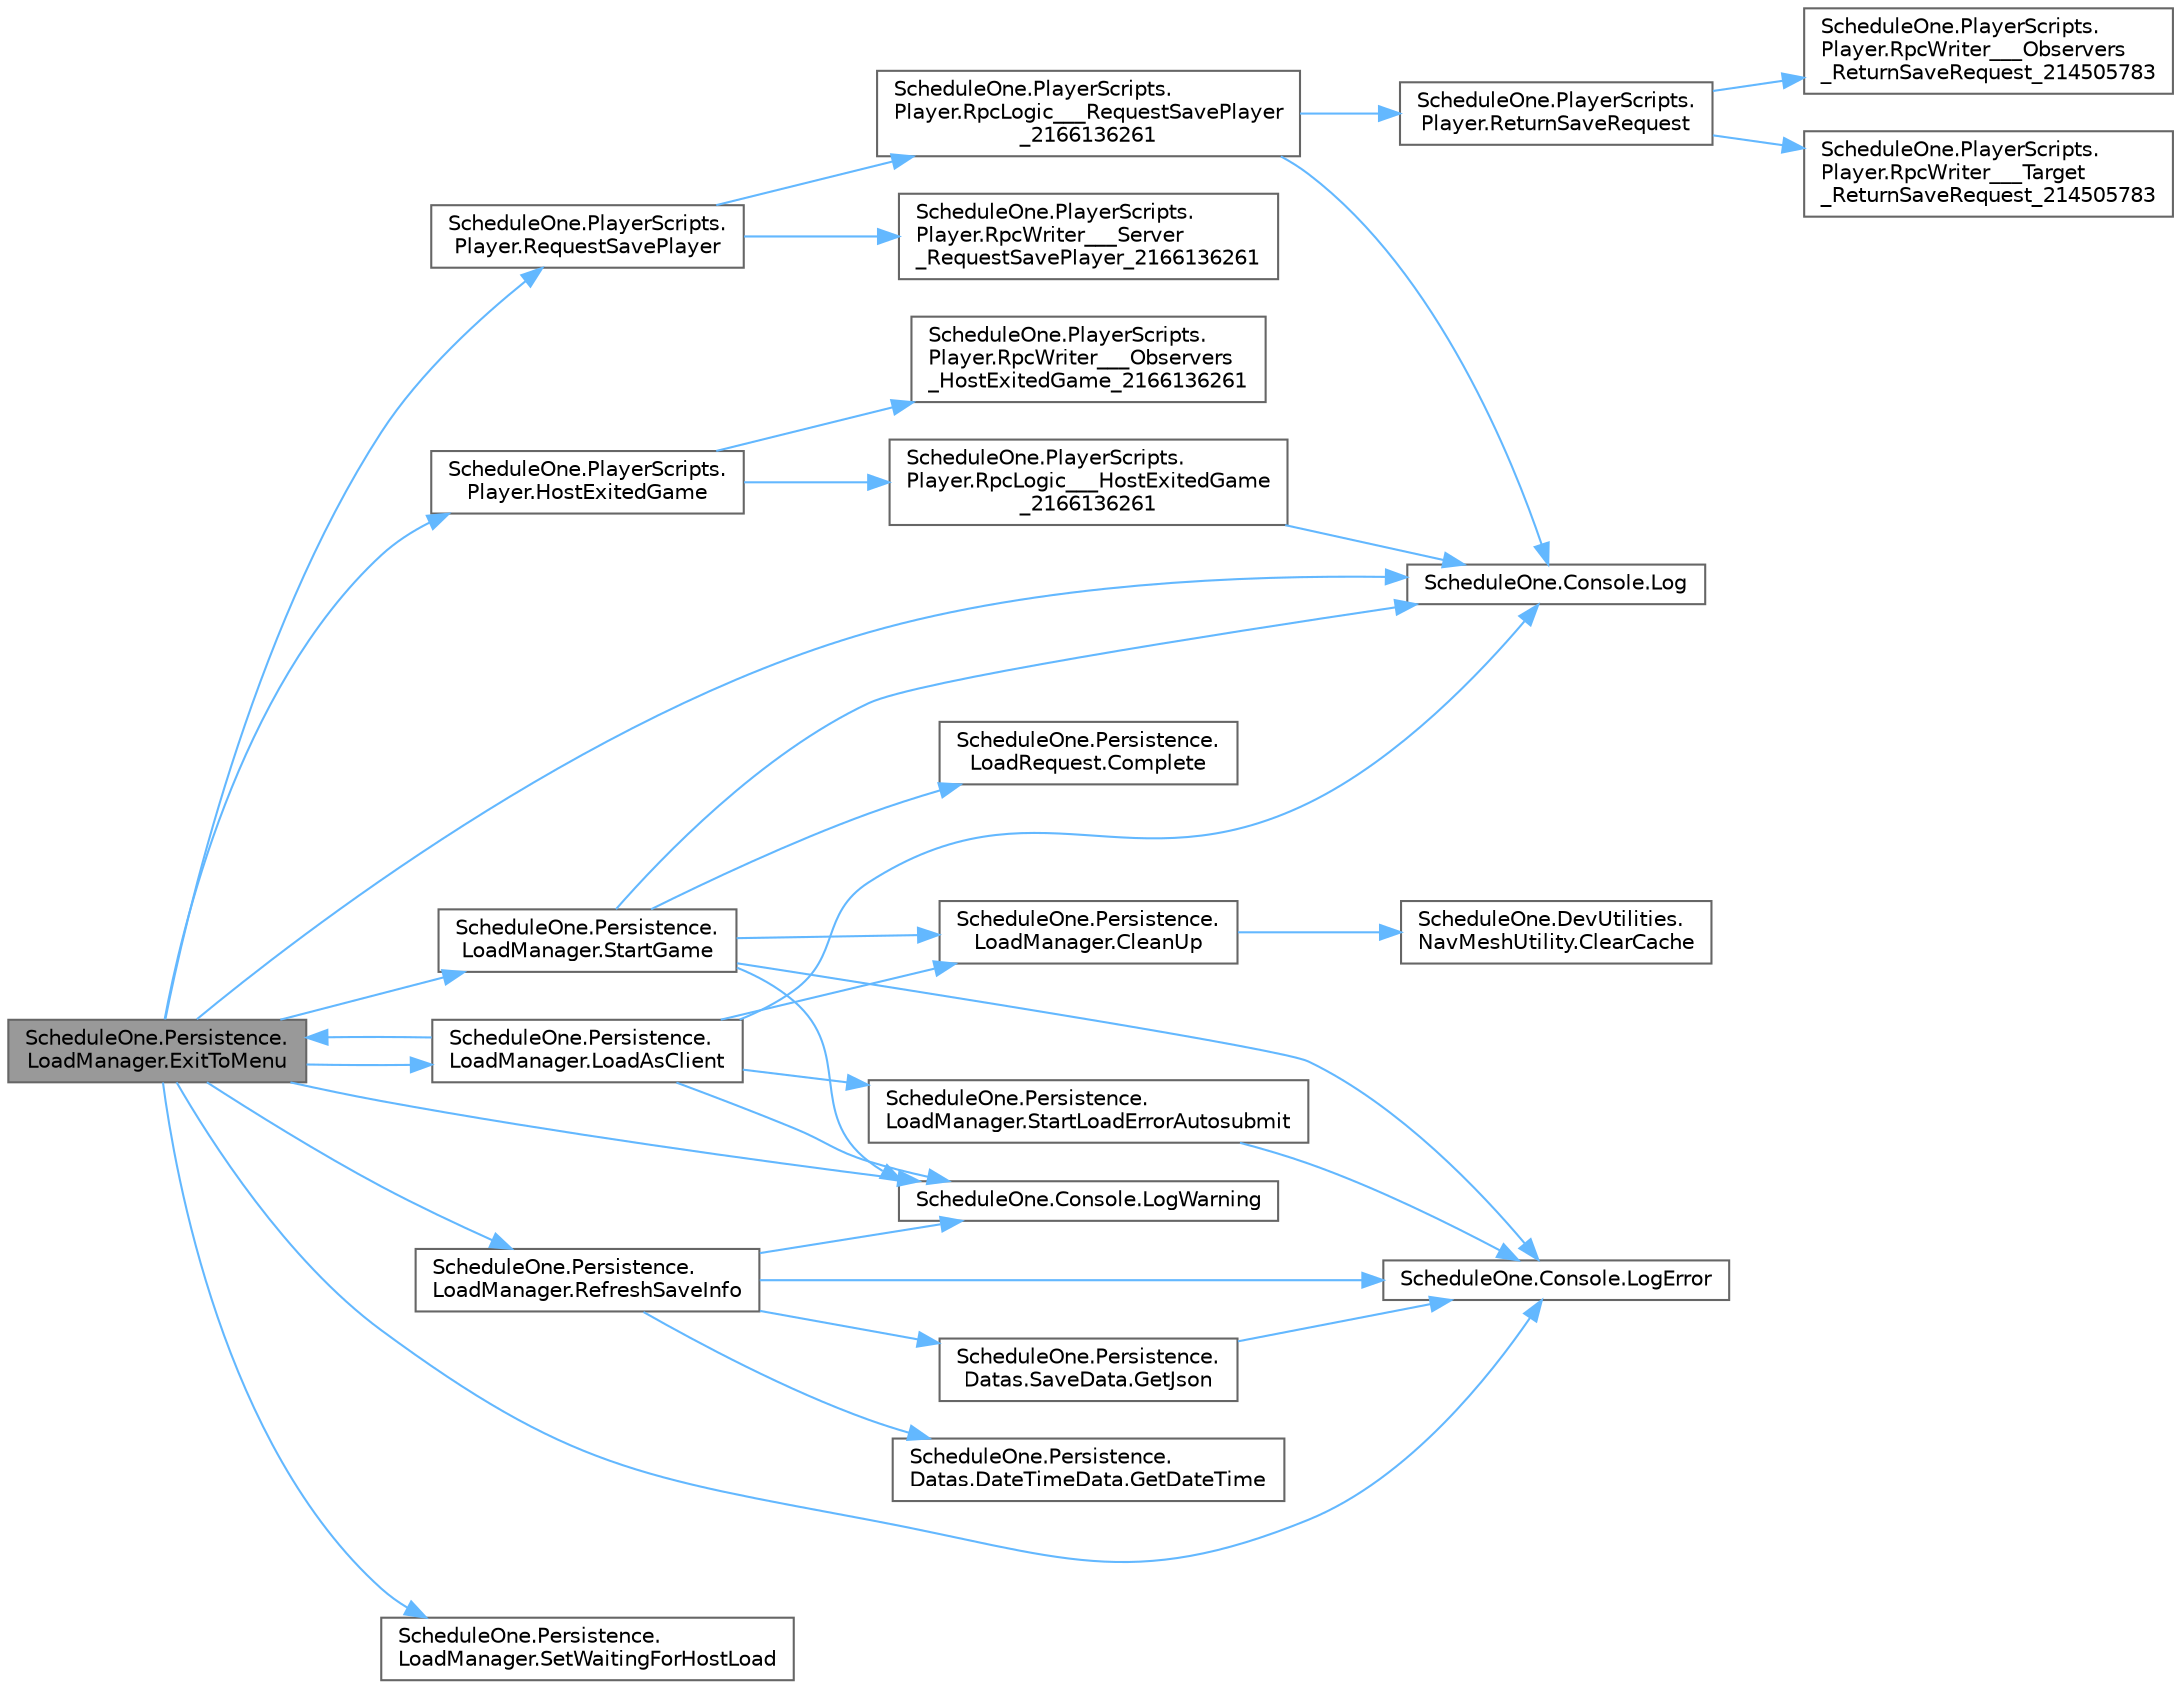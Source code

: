 digraph "ScheduleOne.Persistence.LoadManager.ExitToMenu"
{
 // LATEX_PDF_SIZE
  bgcolor="transparent";
  edge [fontname=Helvetica,fontsize=10,labelfontname=Helvetica,labelfontsize=10];
  node [fontname=Helvetica,fontsize=10,shape=box,height=0.2,width=0.4];
  rankdir="LR";
  Node1 [id="Node000001",label="ScheduleOne.Persistence.\lLoadManager.ExitToMenu",height=0.2,width=0.4,color="gray40", fillcolor="grey60", style="filled", fontcolor="black",tooltip=" "];
  Node1 -> Node2 [id="edge1_Node000001_Node000002",color="steelblue1",style="solid",tooltip=" "];
  Node2 [id="Node000002",label="ScheduleOne.PlayerScripts.\lPlayer.HostExitedGame",height=0.2,width=0.4,color="grey40", fillcolor="white", style="filled",URL="$class_schedule_one_1_1_player_scripts_1_1_player.html#a1c7aa353f4d3928583457aa8fe2a6802",tooltip=" "];
  Node2 -> Node3 [id="edge2_Node000002_Node000003",color="steelblue1",style="solid",tooltip=" "];
  Node3 [id="Node000003",label="ScheduleOne.PlayerScripts.\lPlayer.RpcLogic___HostExitedGame\l_2166136261",height=0.2,width=0.4,color="grey40", fillcolor="white", style="filled",URL="$class_schedule_one_1_1_player_scripts_1_1_player.html#ab25cd18387381b8d336b8a74f4d9fc63",tooltip=" "];
  Node3 -> Node4 [id="edge3_Node000003_Node000004",color="steelblue1",style="solid",tooltip=" "];
  Node4 [id="Node000004",label="ScheduleOne.Console.Log",height=0.2,width=0.4,color="grey40", fillcolor="white", style="filled",URL="$class_schedule_one_1_1_console.html#afb218907244d12f7d08b1c1831fa1f8c",tooltip=" "];
  Node2 -> Node5 [id="edge4_Node000002_Node000005",color="steelblue1",style="solid",tooltip=" "];
  Node5 [id="Node000005",label="ScheduleOne.PlayerScripts.\lPlayer.RpcWriter___Observers\l_HostExitedGame_2166136261",height=0.2,width=0.4,color="grey40", fillcolor="white", style="filled",URL="$class_schedule_one_1_1_player_scripts_1_1_player.html#a44b0b9631c83609acac1b049ec7fc069",tooltip=" "];
  Node1 -> Node6 [id="edge5_Node000001_Node000006",color="steelblue1",style="solid",tooltip=" "];
  Node6 [id="Node000006",label="ScheduleOne.Persistence.\lLoadManager.LoadAsClient",height=0.2,width=0.4,color="grey40", fillcolor="white", style="filled",URL="$class_schedule_one_1_1_persistence_1_1_load_manager.html#aa8e4cfc7c30c7b83d4a3eba496d16d6c",tooltip=" "];
  Node6 -> Node7 [id="edge6_Node000006_Node000007",color="steelblue1",style="solid",tooltip=" "];
  Node7 [id="Node000007",label="ScheduleOne.Persistence.\lLoadManager.CleanUp",height=0.2,width=0.4,color="grey40", fillcolor="white", style="filled",URL="$class_schedule_one_1_1_persistence_1_1_load_manager.html#ad8e5e813f109cbf66536e0a5d5fc7a8a",tooltip=" "];
  Node7 -> Node8 [id="edge7_Node000007_Node000008",color="steelblue1",style="solid",tooltip=" "];
  Node8 [id="Node000008",label="ScheduleOne.DevUtilities.\lNavMeshUtility.ClearCache",height=0.2,width=0.4,color="grey40", fillcolor="white", style="filled",URL="$class_schedule_one_1_1_dev_utilities_1_1_nav_mesh_utility.html#a02b6ecb1059e46e6cc5fea613d5265f3",tooltip=" "];
  Node6 -> Node1 [id="edge8_Node000006_Node000001",color="steelblue1",style="solid",tooltip=" "];
  Node6 -> Node4 [id="edge9_Node000006_Node000004",color="steelblue1",style="solid",tooltip=" "];
  Node6 -> Node9 [id="edge10_Node000006_Node000009",color="steelblue1",style="solid",tooltip=" "];
  Node9 [id="Node000009",label="ScheduleOne.Console.LogWarning",height=0.2,width=0.4,color="grey40", fillcolor="white", style="filled",URL="$class_schedule_one_1_1_console.html#a4af4a471d16b1029b44a8121bf41d45c",tooltip=" "];
  Node6 -> Node10 [id="edge11_Node000006_Node000010",color="steelblue1",style="solid",tooltip=" "];
  Node10 [id="Node000010",label="ScheduleOne.Persistence.\lLoadManager.StartLoadErrorAutosubmit",height=0.2,width=0.4,color="grey40", fillcolor="white", style="filled",URL="$class_schedule_one_1_1_persistence_1_1_load_manager.html#a5106a6dd5539e3db5226b4d0ef864811",tooltip=" "];
  Node10 -> Node11 [id="edge12_Node000010_Node000011",color="steelblue1",style="solid",tooltip=" "];
  Node11 [id="Node000011",label="ScheduleOne.Console.LogError",height=0.2,width=0.4,color="grey40", fillcolor="white", style="filled",URL="$class_schedule_one_1_1_console.html#af815c154f3082a5bf25f62c7cc93fad2",tooltip=" "];
  Node1 -> Node4 [id="edge13_Node000001_Node000004",color="steelblue1",style="solid",tooltip=" "];
  Node1 -> Node11 [id="edge14_Node000001_Node000011",color="steelblue1",style="solid",tooltip=" "];
  Node1 -> Node9 [id="edge15_Node000001_Node000009",color="steelblue1",style="solid",tooltip=" "];
  Node1 -> Node12 [id="edge16_Node000001_Node000012",color="steelblue1",style="solid",tooltip=" "];
  Node12 [id="Node000012",label="ScheduleOne.Persistence.\lLoadManager.RefreshSaveInfo",height=0.2,width=0.4,color="grey40", fillcolor="white", style="filled",URL="$class_schedule_one_1_1_persistence_1_1_load_manager.html#aac8fdc9223738552d809e01278b50143",tooltip=" "];
  Node12 -> Node13 [id="edge17_Node000012_Node000013",color="steelblue1",style="solid",tooltip=" "];
  Node13 [id="Node000013",label="ScheduleOne.Persistence.\lDatas.DateTimeData.GetDateTime",height=0.2,width=0.4,color="grey40", fillcolor="white", style="filled",URL="$class_schedule_one_1_1_persistence_1_1_datas_1_1_date_time_data.html#a063936c22e79cfc08de45f8edaded52a",tooltip=" "];
  Node12 -> Node14 [id="edge18_Node000012_Node000014",color="steelblue1",style="solid",tooltip=" "];
  Node14 [id="Node000014",label="ScheduleOne.Persistence.\lDatas.SaveData.GetJson",height=0.2,width=0.4,color="grey40", fillcolor="white", style="filled",URL="$class_schedule_one_1_1_persistence_1_1_datas_1_1_save_data.html#a6f07a5b222bd81946af2db8c6d67e861",tooltip=" "];
  Node14 -> Node11 [id="edge19_Node000014_Node000011",color="steelblue1",style="solid",tooltip=" "];
  Node12 -> Node11 [id="edge20_Node000012_Node000011",color="steelblue1",style="solid",tooltip=" "];
  Node12 -> Node9 [id="edge21_Node000012_Node000009",color="steelblue1",style="solid",tooltip=" "];
  Node1 -> Node15 [id="edge22_Node000001_Node000015",color="steelblue1",style="solid",tooltip=" "];
  Node15 [id="Node000015",label="ScheduleOne.PlayerScripts.\lPlayer.RequestSavePlayer",height=0.2,width=0.4,color="grey40", fillcolor="white", style="filled",URL="$class_schedule_one_1_1_player_scripts_1_1_player.html#a0eaf86b1012147e8a81dc2924d81cc7d",tooltip=" "];
  Node15 -> Node16 [id="edge23_Node000015_Node000016",color="steelblue1",style="solid",tooltip=" "];
  Node16 [id="Node000016",label="ScheduleOne.PlayerScripts.\lPlayer.RpcLogic___RequestSavePlayer\l_2166136261",height=0.2,width=0.4,color="grey40", fillcolor="white", style="filled",URL="$class_schedule_one_1_1_player_scripts_1_1_player.html#a7a0cda361dcd8d3c69c43ee5503ba991",tooltip=" "];
  Node16 -> Node4 [id="edge24_Node000016_Node000004",color="steelblue1",style="solid",tooltip=" "];
  Node16 -> Node17 [id="edge25_Node000016_Node000017",color="steelblue1",style="solid",tooltip=" "];
  Node17 [id="Node000017",label="ScheduleOne.PlayerScripts.\lPlayer.ReturnSaveRequest",height=0.2,width=0.4,color="grey40", fillcolor="white", style="filled",URL="$class_schedule_one_1_1_player_scripts_1_1_player.html#a979bddae6542b27add813093f69b0e32",tooltip=" "];
  Node17 -> Node18 [id="edge26_Node000017_Node000018",color="steelblue1",style="solid",tooltip=" "];
  Node18 [id="Node000018",label="ScheduleOne.PlayerScripts.\lPlayer.RpcWriter___Observers\l_ReturnSaveRequest_214505783",height=0.2,width=0.4,color="grey40", fillcolor="white", style="filled",URL="$class_schedule_one_1_1_player_scripts_1_1_player.html#a430f5d04c15ba06dac7655e5d96530df",tooltip=" "];
  Node17 -> Node19 [id="edge27_Node000017_Node000019",color="steelblue1",style="solid",tooltip=" "];
  Node19 [id="Node000019",label="ScheduleOne.PlayerScripts.\lPlayer.RpcWriter___Target\l_ReturnSaveRequest_214505783",height=0.2,width=0.4,color="grey40", fillcolor="white", style="filled",URL="$class_schedule_one_1_1_player_scripts_1_1_player.html#aa5ddbc2efa65e751cc84f5a526ea3fcc",tooltip=" "];
  Node15 -> Node20 [id="edge28_Node000015_Node000020",color="steelblue1",style="solid",tooltip=" "];
  Node20 [id="Node000020",label="ScheduleOne.PlayerScripts.\lPlayer.RpcWriter___Server\l_RequestSavePlayer_2166136261",height=0.2,width=0.4,color="grey40", fillcolor="white", style="filled",URL="$class_schedule_one_1_1_player_scripts_1_1_player.html#ae56a0e60b8bc74ac95e83adc57cc93f4",tooltip=" "];
  Node1 -> Node21 [id="edge29_Node000001_Node000021",color="steelblue1",style="solid",tooltip=" "];
  Node21 [id="Node000021",label="ScheduleOne.Persistence.\lLoadManager.SetWaitingForHostLoad",height=0.2,width=0.4,color="grey40", fillcolor="white", style="filled",URL="$class_schedule_one_1_1_persistence_1_1_load_manager.html#abad9673e7cce0399c8e11a97bc671361",tooltip=" "];
  Node1 -> Node22 [id="edge30_Node000001_Node000022",color="steelblue1",style="solid",tooltip=" "];
  Node22 [id="Node000022",label="ScheduleOne.Persistence.\lLoadManager.StartGame",height=0.2,width=0.4,color="grey40", fillcolor="white", style="filled",URL="$class_schedule_one_1_1_persistence_1_1_load_manager.html#a0a77a8916799e9775c05444750f4f324",tooltip=" "];
  Node22 -> Node7 [id="edge31_Node000022_Node000007",color="steelblue1",style="solid",tooltip=" "];
  Node22 -> Node23 [id="edge32_Node000022_Node000023",color="steelblue1",style="solid",tooltip=" "];
  Node23 [id="Node000023",label="ScheduleOne.Persistence.\lLoadRequest.Complete",height=0.2,width=0.4,color="grey40", fillcolor="white", style="filled",URL="$class_schedule_one_1_1_persistence_1_1_load_request.html#aef17d37365b86eb6aa9828d8cffbbb68",tooltip=" "];
  Node22 -> Node4 [id="edge33_Node000022_Node000004",color="steelblue1",style="solid",tooltip=" "];
  Node22 -> Node11 [id="edge34_Node000022_Node000011",color="steelblue1",style="solid",tooltip=" "];
  Node22 -> Node9 [id="edge35_Node000022_Node000009",color="steelblue1",style="solid",tooltip=" "];
}
